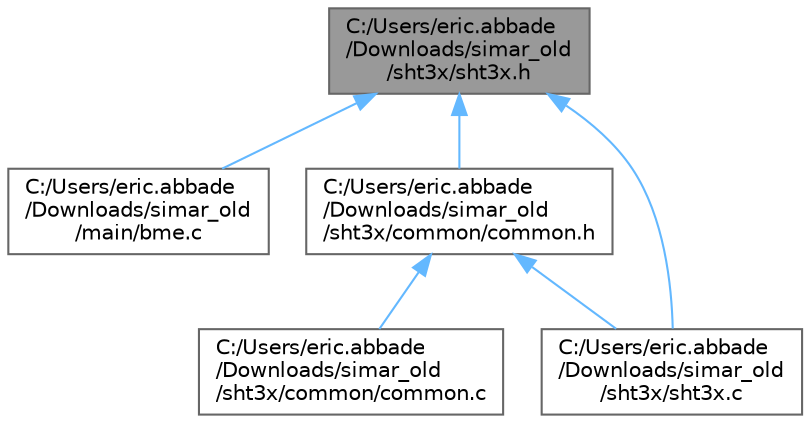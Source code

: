 digraph "C:/Users/eric.abbade/Downloads/simar_old/sht3x/sht3x.h"
{
 // LATEX_PDF_SIZE
  bgcolor="transparent";
  edge [fontname=Helvetica,fontsize=10,labelfontname=Helvetica,labelfontsize=10];
  node [fontname=Helvetica,fontsize=10,shape=box,height=0.2,width=0.4];
  Node1 [id="Node000001",label="C:/Users/eric.abbade\l/Downloads/simar_old\l/sht3x/sht3x.h",height=0.2,width=0.4,color="gray40", fillcolor="grey60", style="filled", fontcolor="black",tooltip="Sensirion SHT driver interface."];
  Node1 -> Node2 [id="edge1_Node000001_Node000002",dir="back",color="steelblue1",style="solid",tooltip=" "];
  Node2 [id="Node000002",label="C:/Users/eric.abbade\l/Downloads/simar_old\l/main/bme.c",height=0.2,width=0.4,color="grey40", fillcolor="white", style="filled",URL="$bme_8c.html",tooltip="Main starting point for BME280 sensor module."];
  Node1 -> Node3 [id="edge2_Node000001_Node000003",dir="back",color="steelblue1",style="solid",tooltip=" "];
  Node3 [id="Node000003",label="C:/Users/eric.abbade\l/Downloads/simar_old\l/sht3x/common/common.h",height=0.2,width=0.4,color="grey40", fillcolor="white", style="filled",URL="$sht3x_2common_2common_8h.html",tooltip=" "];
  Node3 -> Node4 [id="edge3_Node000003_Node000004",dir="back",color="steelblue1",style="solid",tooltip=" "];
  Node4 [id="Node000004",label="C:/Users/eric.abbade\l/Downloads/simar_old\l/sht3x/common/common.c",height=0.2,width=0.4,color="grey40", fillcolor="white", style="filled",URL="$sht3x_2common_2common_8c.html",tooltip=" "];
  Node3 -> Node5 [id="edge4_Node000003_Node000005",dir="back",color="steelblue1",style="solid",tooltip=" "];
  Node5 [id="Node000005",label="C:/Users/eric.abbade\l/Downloads/simar_old\l/sht3x/sht3x.c",height=0.2,width=0.4,color="grey40", fillcolor="white", style="filled",URL="$sht3x_8c.html",tooltip="Sensirion SHT3x driver implementation."];
  Node1 -> Node5 [id="edge5_Node000001_Node000005",dir="back",color="steelblue1",style="solid",tooltip=" "];
}
